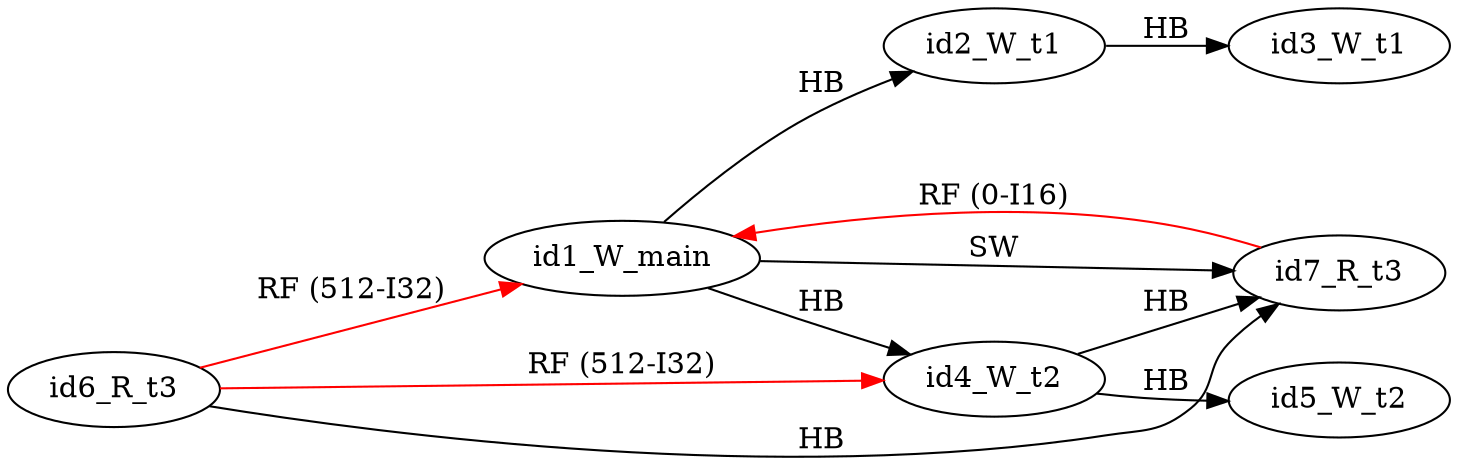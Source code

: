 digraph memory_model {
rankdir=LR;
splines=true; esep=0.5;
id6_R_t3 -> id1_W_main [label = "RF (512-I32)", color="red"];
id6_R_t3 -> id4_W_t2 [label = "RF (512-I32)", color="red"];
id7_R_t3 -> id1_W_main [label = "RF (0-I16)", color="red"];
id2_W_t1 -> id3_W_t1 [label = "HB", color="black"];
id4_W_t2 -> id5_W_t2 [label = "HB", color="black"];
id6_R_t3 -> id7_R_t3 [label = "HB", color="black"];
id1_W_main -> id2_W_t1 [label = "HB", color="black"];
id1_W_main -> id4_W_t2 [label = "HB", color="black"];
id4_W_t2 -> id7_R_t3 [label = "HB", color="black"];
id1_W_main -> id7_R_t3 [label = "SW", color="black"];
id1_W_main [pos="5.0,4!"]
id2_W_t1 [pos="0,2!"]
id3_W_t1 [pos="0,0!"]
id4_W_t2 [pos="5,2!"]
id5_W_t2 [pos="5,0!"]
id6_R_t3 [pos="10,2!"]
id7_R_t3 [pos="10,0!"]
}